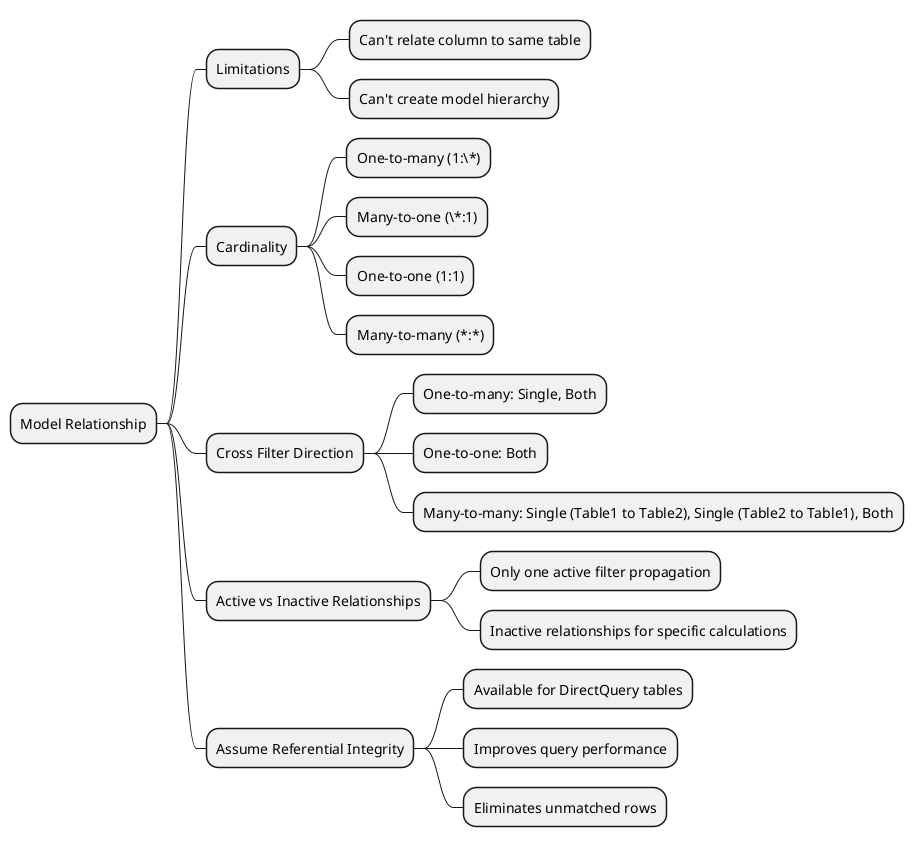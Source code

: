 @startmindmap
* Model Relationship
** Limitations
*** Can't relate column to same table
*** Can't create model hierarchy
** Cardinality
*** One-to-many (1:\*)
*** Many-to-one (\*:1)
*** One-to-one (1:1)
*** Many-to-many (*:*)
** Cross Filter Direction
*** One-to-many: Single, Both
*** One-to-one: Both
*** Many-to-many: Single (Table1 to Table2), Single (Table2 to Table1), Both
** Active vs Inactive Relationships
*** Only one active filter propagation
*** Inactive relationships for specific calculations
** Assume Referential Integrity
*** Available for DirectQuery tables
*** Improves query performance
*** Eliminates unmatched rows
@endmindmap